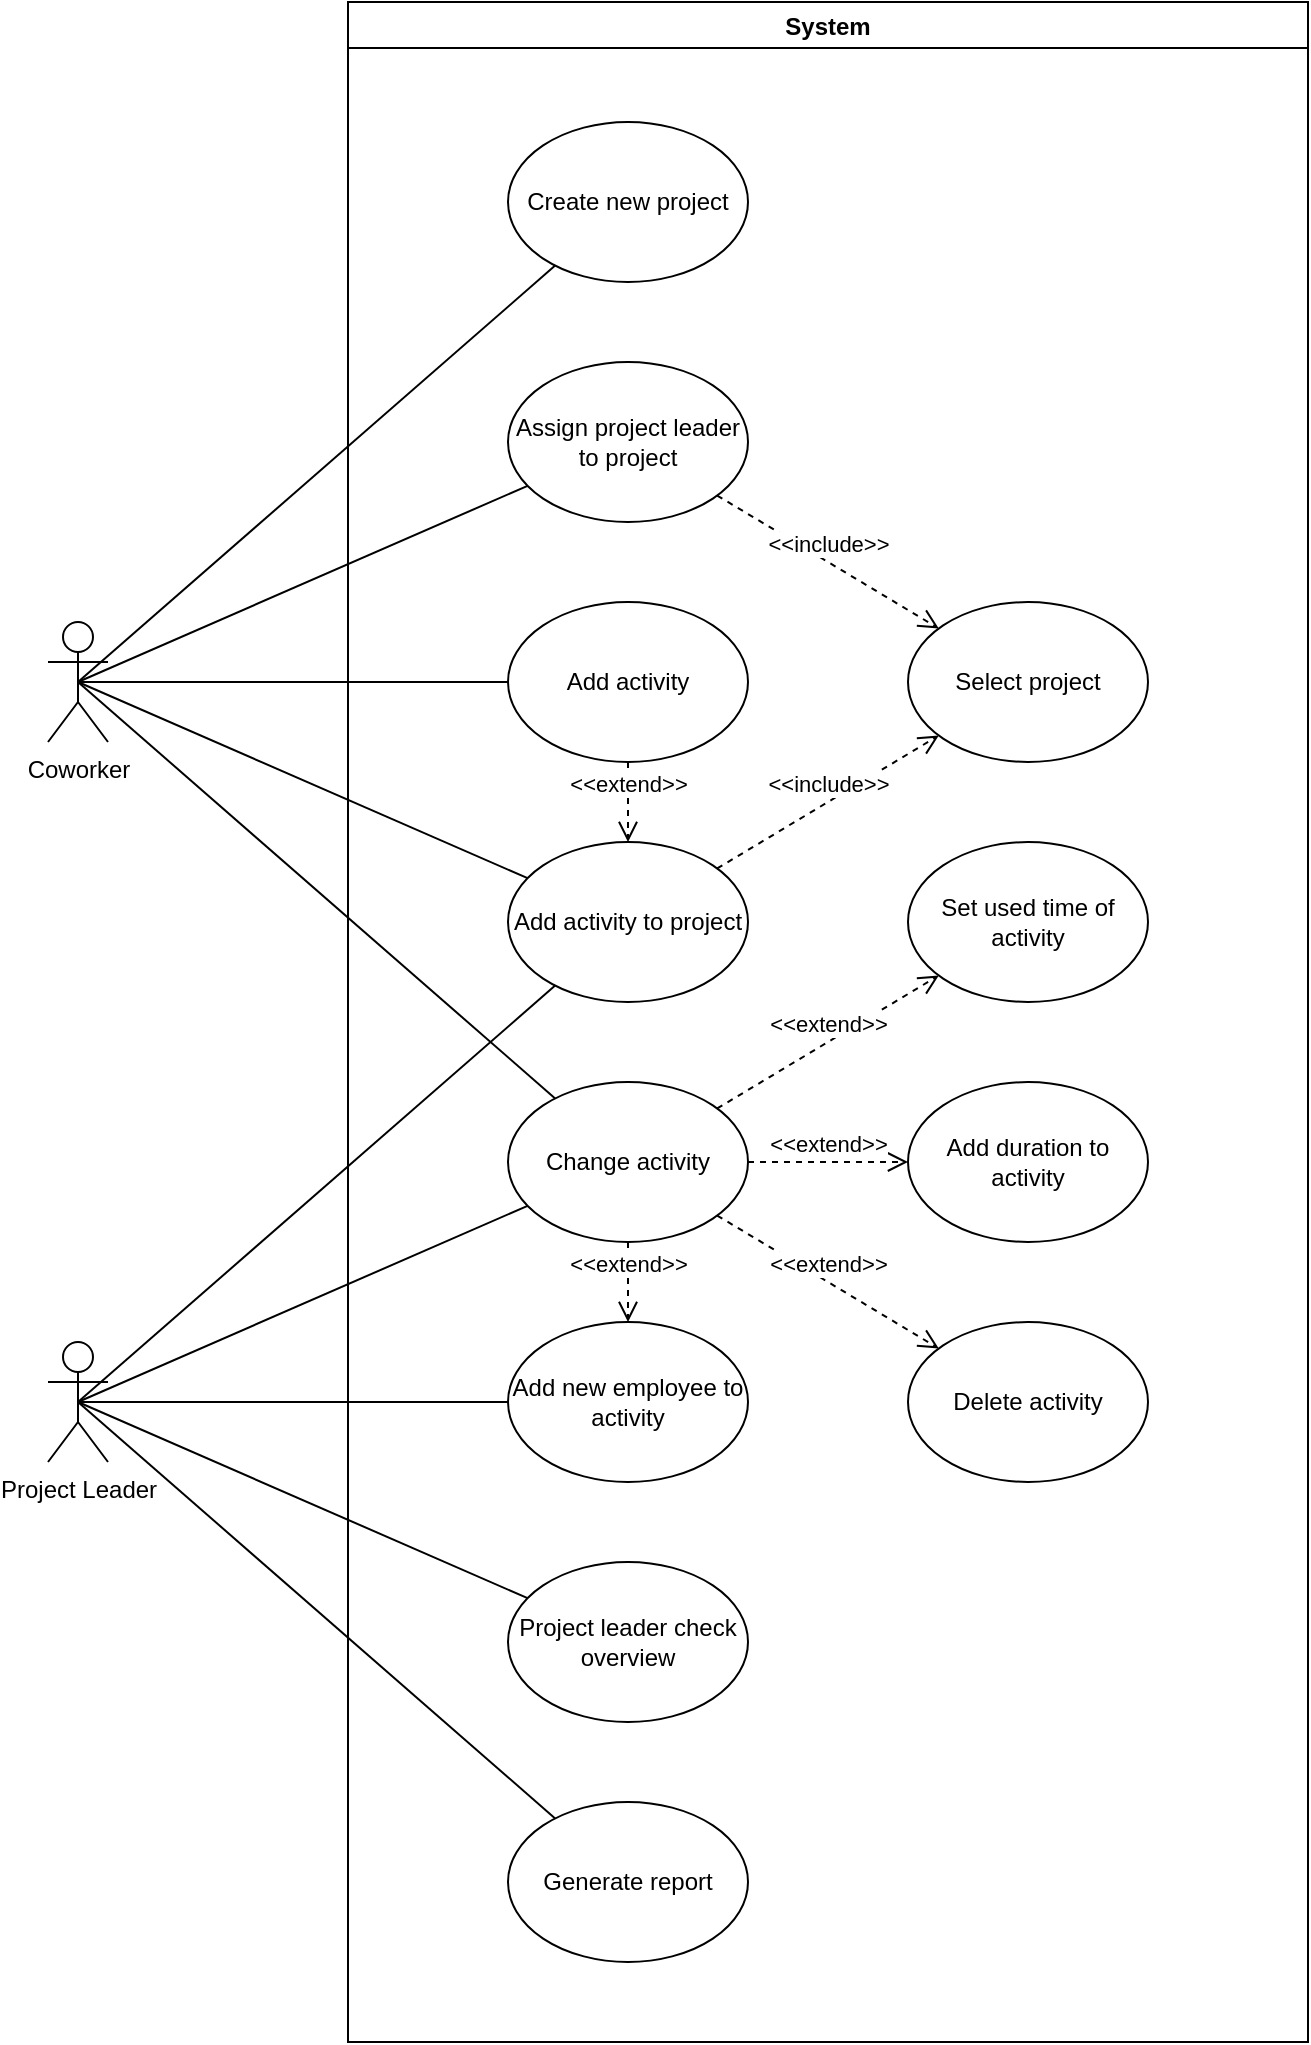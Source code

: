 <mxfile version="24.0.4" type="device">
  <diagram id="C5RBs43oDa-KdzZeNtuy" name="Page-1">
    <mxGraphModel dx="2190" dy="2108" grid="1" gridSize="10" guides="1" tooltips="1" connect="1" arrows="1" fold="1" page="1" pageScale="1" pageWidth="827" pageHeight="1169" math="0" shadow="0">
      <root>
        <mxCell id="WIyWlLk6GJQsqaUBKTNV-0" />
        <mxCell id="WIyWlLk6GJQsqaUBKTNV-1" parent="WIyWlLk6GJQsqaUBKTNV-0" />
        <mxCell id="_tuZx3d6SsQcYg9LipAr-0" value="System" style="swimlane;" parent="WIyWlLk6GJQsqaUBKTNV-1" vertex="1">
          <mxGeometry x="-160" y="-100" width="480" height="1020" as="geometry" />
        </mxCell>
        <mxCell id="_tuZx3d6SsQcYg9LipAr-9" value="Delete activity" style="ellipse;whiteSpace=wrap;html=1;" parent="_tuZx3d6SsQcYg9LipAr-0" vertex="1">
          <mxGeometry x="280" y="660" width="120" height="80" as="geometry" />
        </mxCell>
        <mxCell id="_tuZx3d6SsQcYg9LipAr-8" value="Add new employee to activity" style="ellipse;whiteSpace=wrap;html=1;" parent="_tuZx3d6SsQcYg9LipAr-0" vertex="1">
          <mxGeometry x="80" y="660" width="120" height="80" as="geometry" />
        </mxCell>
        <mxCell id="_tuZx3d6SsQcYg9LipAr-7" value="Project leader check overview" style="ellipse;whiteSpace=wrap;html=1;" parent="_tuZx3d6SsQcYg9LipAr-0" vertex="1">
          <mxGeometry x="80" y="780" width="120" height="80" as="geometry" />
        </mxCell>
        <mxCell id="_tuZx3d6SsQcYg9LipAr-5" value="Set used time of activity" style="ellipse;whiteSpace=wrap;html=1;" parent="_tuZx3d6SsQcYg9LipAr-0" vertex="1">
          <mxGeometry x="280" y="420" width="120" height="80" as="geometry" />
        </mxCell>
        <mxCell id="_tuZx3d6SsQcYg9LipAr-4" value="Create new project" style="ellipse;whiteSpace=wrap;html=1;" parent="_tuZx3d6SsQcYg9LipAr-0" vertex="1">
          <mxGeometry x="80" y="60" width="120" height="80" as="geometry" />
        </mxCell>
        <mxCell id="4wVrMPI1yhIBXImdUpQy-7" value="Generate report" style="ellipse;whiteSpace=wrap;html=1;" parent="_tuZx3d6SsQcYg9LipAr-0" vertex="1">
          <mxGeometry x="80" y="900" width="120" height="80" as="geometry" />
        </mxCell>
        <mxCell id="4wVrMPI1yhIBXImdUpQy-9" value="Add duration to activity" style="ellipse;whiteSpace=wrap;html=1;" parent="_tuZx3d6SsQcYg9LipAr-0" vertex="1">
          <mxGeometry x="280" y="540" width="120" height="80" as="geometry" />
        </mxCell>
        <mxCell id="_tuZx3d6SsQcYg9LipAr-3" value="Assign project leader to project" style="ellipse;whiteSpace=wrap;html=1;" parent="_tuZx3d6SsQcYg9LipAr-0" vertex="1">
          <mxGeometry x="80" y="180" width="120" height="80" as="geometry" />
        </mxCell>
        <mxCell id="4wVrMPI1yhIBXImdUpQy-2" value="Add activity to project" style="ellipse;whiteSpace=wrap;html=1;" parent="_tuZx3d6SsQcYg9LipAr-0" vertex="1">
          <mxGeometry x="80" y="420" width="120" height="80" as="geometry" />
        </mxCell>
        <mxCell id="_tuZx3d6SsQcYg9LipAr-10" value="Add activity" style="ellipse;whiteSpace=wrap;html=1;" parent="_tuZx3d6SsQcYg9LipAr-0" vertex="1">
          <mxGeometry x="80" y="300" width="120" height="80" as="geometry" />
        </mxCell>
        <mxCell id="rPGj42Dn5PFy085iagxR-2" value="Change activity" style="ellipse;whiteSpace=wrap;html=1;" vertex="1" parent="_tuZx3d6SsQcYg9LipAr-0">
          <mxGeometry x="80" y="540" width="120" height="80" as="geometry" />
        </mxCell>
        <mxCell id="rPGj42Dn5PFy085iagxR-4" value="&amp;lt;&amp;lt;extend&amp;gt;&amp;gt;" style="html=1;verticalAlign=bottom;endArrow=open;dashed=1;endSize=8;curved=0;rounded=0;" edge="1" parent="_tuZx3d6SsQcYg9LipAr-0" source="_tuZx3d6SsQcYg9LipAr-10" target="4wVrMPI1yhIBXImdUpQy-2">
          <mxGeometry relative="1" as="geometry">
            <mxPoint x="120" y="381" as="sourcePoint" />
            <mxPoint x="120" y="421" as="targetPoint" />
          </mxGeometry>
        </mxCell>
        <mxCell id="rPGj42Dn5PFy085iagxR-5" value="Select project" style="ellipse;whiteSpace=wrap;html=1;" vertex="1" parent="_tuZx3d6SsQcYg9LipAr-0">
          <mxGeometry x="280" y="300" width="120" height="80" as="geometry" />
        </mxCell>
        <mxCell id="rPGj42Dn5PFy085iagxR-6" value="&amp;lt;&amp;lt;extend&amp;gt;&amp;gt;" style="html=1;verticalAlign=bottom;endArrow=open;dashed=1;endSize=8;curved=0;rounded=0;" edge="1" parent="_tuZx3d6SsQcYg9LipAr-0" source="rPGj42Dn5PFy085iagxR-2" target="_tuZx3d6SsQcYg9LipAr-8">
          <mxGeometry relative="1" as="geometry">
            <mxPoint x="130" y="430" as="sourcePoint" />
            <mxPoint x="130" y="390" as="targetPoint" />
          </mxGeometry>
        </mxCell>
        <mxCell id="rPGj42Dn5PFy085iagxR-15" value="&amp;lt;&amp;lt;extend&amp;gt;&amp;gt;" style="html=1;verticalAlign=bottom;endArrow=open;dashed=1;endSize=8;curved=0;rounded=0;" edge="1" parent="_tuZx3d6SsQcYg9LipAr-0" source="rPGj42Dn5PFy085iagxR-2" target="_tuZx3d6SsQcYg9LipAr-5">
          <mxGeometry relative="1" as="geometry">
            <mxPoint x="130" y="390" as="sourcePoint" />
            <mxPoint x="130" y="430" as="targetPoint" />
          </mxGeometry>
        </mxCell>
        <mxCell id="rPGj42Dn5PFy085iagxR-16" value="&amp;lt;&amp;lt;extend&amp;gt;&amp;gt;" style="html=1;verticalAlign=bottom;endArrow=open;dashed=1;endSize=8;curved=0;rounded=0;" edge="1" parent="_tuZx3d6SsQcYg9LipAr-0" source="rPGj42Dn5PFy085iagxR-2" target="4wVrMPI1yhIBXImdUpQy-9">
          <mxGeometry relative="1" as="geometry">
            <mxPoint x="175" y="563" as="sourcePoint" />
            <mxPoint x="285" y="497" as="targetPoint" />
          </mxGeometry>
        </mxCell>
        <mxCell id="rPGj42Dn5PFy085iagxR-17" value="&amp;lt;&amp;lt;extend&amp;gt;&amp;gt;" style="html=1;verticalAlign=bottom;endArrow=open;dashed=1;endSize=8;curved=0;rounded=0;" edge="1" parent="_tuZx3d6SsQcYg9LipAr-0" source="rPGj42Dn5PFy085iagxR-2" target="_tuZx3d6SsQcYg9LipAr-9">
          <mxGeometry relative="1" as="geometry">
            <mxPoint x="185" y="573" as="sourcePoint" />
            <mxPoint x="295" y="507" as="targetPoint" />
          </mxGeometry>
        </mxCell>
        <mxCell id="rPGj42Dn5PFy085iagxR-18" value="&amp;lt;&amp;lt;include&amp;gt;&amp;gt;" style="html=1;verticalAlign=bottom;endArrow=open;dashed=1;endSize=8;curved=0;rounded=0;" edge="1" parent="_tuZx3d6SsQcYg9LipAr-0" source="4wVrMPI1yhIBXImdUpQy-2" target="rPGj42Dn5PFy085iagxR-5">
          <mxGeometry relative="1" as="geometry">
            <mxPoint x="195" y="583" as="sourcePoint" />
            <mxPoint x="305" y="517" as="targetPoint" />
          </mxGeometry>
        </mxCell>
        <mxCell id="rPGj42Dn5PFy085iagxR-19" value="&amp;lt;&amp;lt;include&amp;gt;&amp;gt;" style="html=1;verticalAlign=bottom;endArrow=open;dashed=1;endSize=8;curved=0;rounded=0;" edge="1" parent="_tuZx3d6SsQcYg9LipAr-0" source="_tuZx3d6SsQcYg9LipAr-3" target="rPGj42Dn5PFy085iagxR-5">
          <mxGeometry relative="1" as="geometry">
            <mxPoint x="169" y="440" as="sourcePoint" />
            <mxPoint x="391" y="270" as="targetPoint" />
          </mxGeometry>
        </mxCell>
        <mxCell id="_tuZx3d6SsQcYg9LipAr-1" value="Coworker" style="shape=umlActor;verticalLabelPosition=bottom;verticalAlign=top;html=1;outlineConnect=0;" parent="WIyWlLk6GJQsqaUBKTNV-1" vertex="1">
          <mxGeometry x="-310" y="210" width="30" height="60" as="geometry" />
        </mxCell>
        <mxCell id="4wVrMPI1yhIBXImdUpQy-12" value="Project Leader" style="shape=umlActor;verticalLabelPosition=bottom;verticalAlign=top;html=1;outlineConnect=0;" parent="WIyWlLk6GJQsqaUBKTNV-1" vertex="1">
          <mxGeometry x="-310" y="570" width="30" height="60" as="geometry" />
        </mxCell>
        <mxCell id="rPGj42Dn5PFy085iagxR-0" value="" style="endArrow=none;html=1;rounded=0;exitX=0.5;exitY=0.5;exitDx=0;exitDy=0;exitPerimeter=0;" edge="1" parent="WIyWlLk6GJQsqaUBKTNV-1" source="_tuZx3d6SsQcYg9LipAr-1" target="_tuZx3d6SsQcYg9LipAr-4">
          <mxGeometry width="50" height="50" relative="1" as="geometry">
            <mxPoint x="-50" y="240" as="sourcePoint" />
            <mxPoint y="190" as="targetPoint" />
          </mxGeometry>
        </mxCell>
        <mxCell id="rPGj42Dn5PFy085iagxR-1" value="" style="endArrow=none;html=1;rounded=0;exitX=0.5;exitY=0.5;exitDx=0;exitDy=0;exitPerimeter=0;" edge="1" parent="WIyWlLk6GJQsqaUBKTNV-1" source="_tuZx3d6SsQcYg9LipAr-1" target="_tuZx3d6SsQcYg9LipAr-10">
          <mxGeometry width="50" height="50" relative="1" as="geometry">
            <mxPoint x="-50" y="180" as="sourcePoint" />
            <mxPoint y="130" as="targetPoint" />
          </mxGeometry>
        </mxCell>
        <mxCell id="rPGj42Dn5PFy085iagxR-7" value="" style="endArrow=none;html=1;rounded=0;exitX=0.5;exitY=0.5;exitDx=0;exitDy=0;exitPerimeter=0;" edge="1" parent="WIyWlLk6GJQsqaUBKTNV-1" source="_tuZx3d6SsQcYg9LipAr-1" target="_tuZx3d6SsQcYg9LipAr-3">
          <mxGeometry width="50" height="50" relative="1" as="geometry">
            <mxPoint x="50" y="210" as="sourcePoint" />
            <mxPoint x="-40" y="150" as="targetPoint" />
          </mxGeometry>
        </mxCell>
        <mxCell id="rPGj42Dn5PFy085iagxR-8" value="" style="endArrow=none;html=1;rounded=0;exitX=0.5;exitY=0.5;exitDx=0;exitDy=0;exitPerimeter=0;" edge="1" parent="WIyWlLk6GJQsqaUBKTNV-1" source="4wVrMPI1yhIBXImdUpQy-12" target="4wVrMPI1yhIBXImdUpQy-2">
          <mxGeometry width="50" height="50" relative="1" as="geometry">
            <mxPoint x="50" y="460" as="sourcePoint" />
            <mxPoint x="100" y="410" as="targetPoint" />
          </mxGeometry>
        </mxCell>
        <mxCell id="rPGj42Dn5PFy085iagxR-9" value="" style="endArrow=none;html=1;rounded=0;exitX=0.5;exitY=0.5;exitDx=0;exitDy=0;exitPerimeter=0;" edge="1" parent="WIyWlLk6GJQsqaUBKTNV-1" source="_tuZx3d6SsQcYg9LipAr-1" target="4wVrMPI1yhIBXImdUpQy-2">
          <mxGeometry width="50" height="50" relative="1" as="geometry">
            <mxPoint x="50" y="460" as="sourcePoint" />
            <mxPoint x="100" y="410" as="targetPoint" />
          </mxGeometry>
        </mxCell>
        <mxCell id="rPGj42Dn5PFy085iagxR-10" value="" style="endArrow=none;html=1;rounded=0;exitX=0.5;exitY=0.5;exitDx=0;exitDy=0;exitPerimeter=0;" edge="1" parent="WIyWlLk6GJQsqaUBKTNV-1" source="4wVrMPI1yhIBXImdUpQy-12" target="rPGj42Dn5PFy085iagxR-2">
          <mxGeometry width="50" height="50" relative="1" as="geometry">
            <mxPoint x="50" y="610" as="sourcePoint" />
            <mxPoint x="100" y="560" as="targetPoint" />
          </mxGeometry>
        </mxCell>
        <mxCell id="rPGj42Dn5PFy085iagxR-11" value="" style="endArrow=none;html=1;rounded=0;exitX=0.5;exitY=0.5;exitDx=0;exitDy=0;exitPerimeter=0;" edge="1" parent="WIyWlLk6GJQsqaUBKTNV-1" source="_tuZx3d6SsQcYg9LipAr-1" target="rPGj42Dn5PFy085iagxR-2">
          <mxGeometry width="50" height="50" relative="1" as="geometry">
            <mxPoint x="50" y="450" as="sourcePoint" />
            <mxPoint x="100" y="400" as="targetPoint" />
          </mxGeometry>
        </mxCell>
        <mxCell id="rPGj42Dn5PFy085iagxR-12" value="" style="endArrow=none;html=1;rounded=0;exitX=0.5;exitY=0.5;exitDx=0;exitDy=0;exitPerimeter=0;" edge="1" parent="WIyWlLk6GJQsqaUBKTNV-1" source="4wVrMPI1yhIBXImdUpQy-12" target="_tuZx3d6SsQcYg9LipAr-8">
          <mxGeometry width="50" height="50" relative="1" as="geometry">
            <mxPoint x="50" y="450" as="sourcePoint" />
            <mxPoint x="100" y="400" as="targetPoint" />
          </mxGeometry>
        </mxCell>
        <mxCell id="rPGj42Dn5PFy085iagxR-13" value="" style="endArrow=none;html=1;rounded=0;exitX=0.5;exitY=0.5;exitDx=0;exitDy=0;exitPerimeter=0;" edge="1" parent="WIyWlLk6GJQsqaUBKTNV-1" source="4wVrMPI1yhIBXImdUpQy-12" target="_tuZx3d6SsQcYg9LipAr-7">
          <mxGeometry width="50" height="50" relative="1" as="geometry">
            <mxPoint x="50" y="500" as="sourcePoint" />
            <mxPoint x="100" y="450" as="targetPoint" />
          </mxGeometry>
        </mxCell>
        <mxCell id="rPGj42Dn5PFy085iagxR-14" value="" style="endArrow=none;html=1;rounded=0;exitX=0.5;exitY=0.5;exitDx=0;exitDy=0;exitPerimeter=0;" edge="1" parent="WIyWlLk6GJQsqaUBKTNV-1" source="4wVrMPI1yhIBXImdUpQy-12" target="4wVrMPI1yhIBXImdUpQy-7">
          <mxGeometry width="50" height="50" relative="1" as="geometry">
            <mxPoint x="50" y="410" as="sourcePoint" />
            <mxPoint x="100" y="360" as="targetPoint" />
          </mxGeometry>
        </mxCell>
      </root>
    </mxGraphModel>
  </diagram>
</mxfile>
